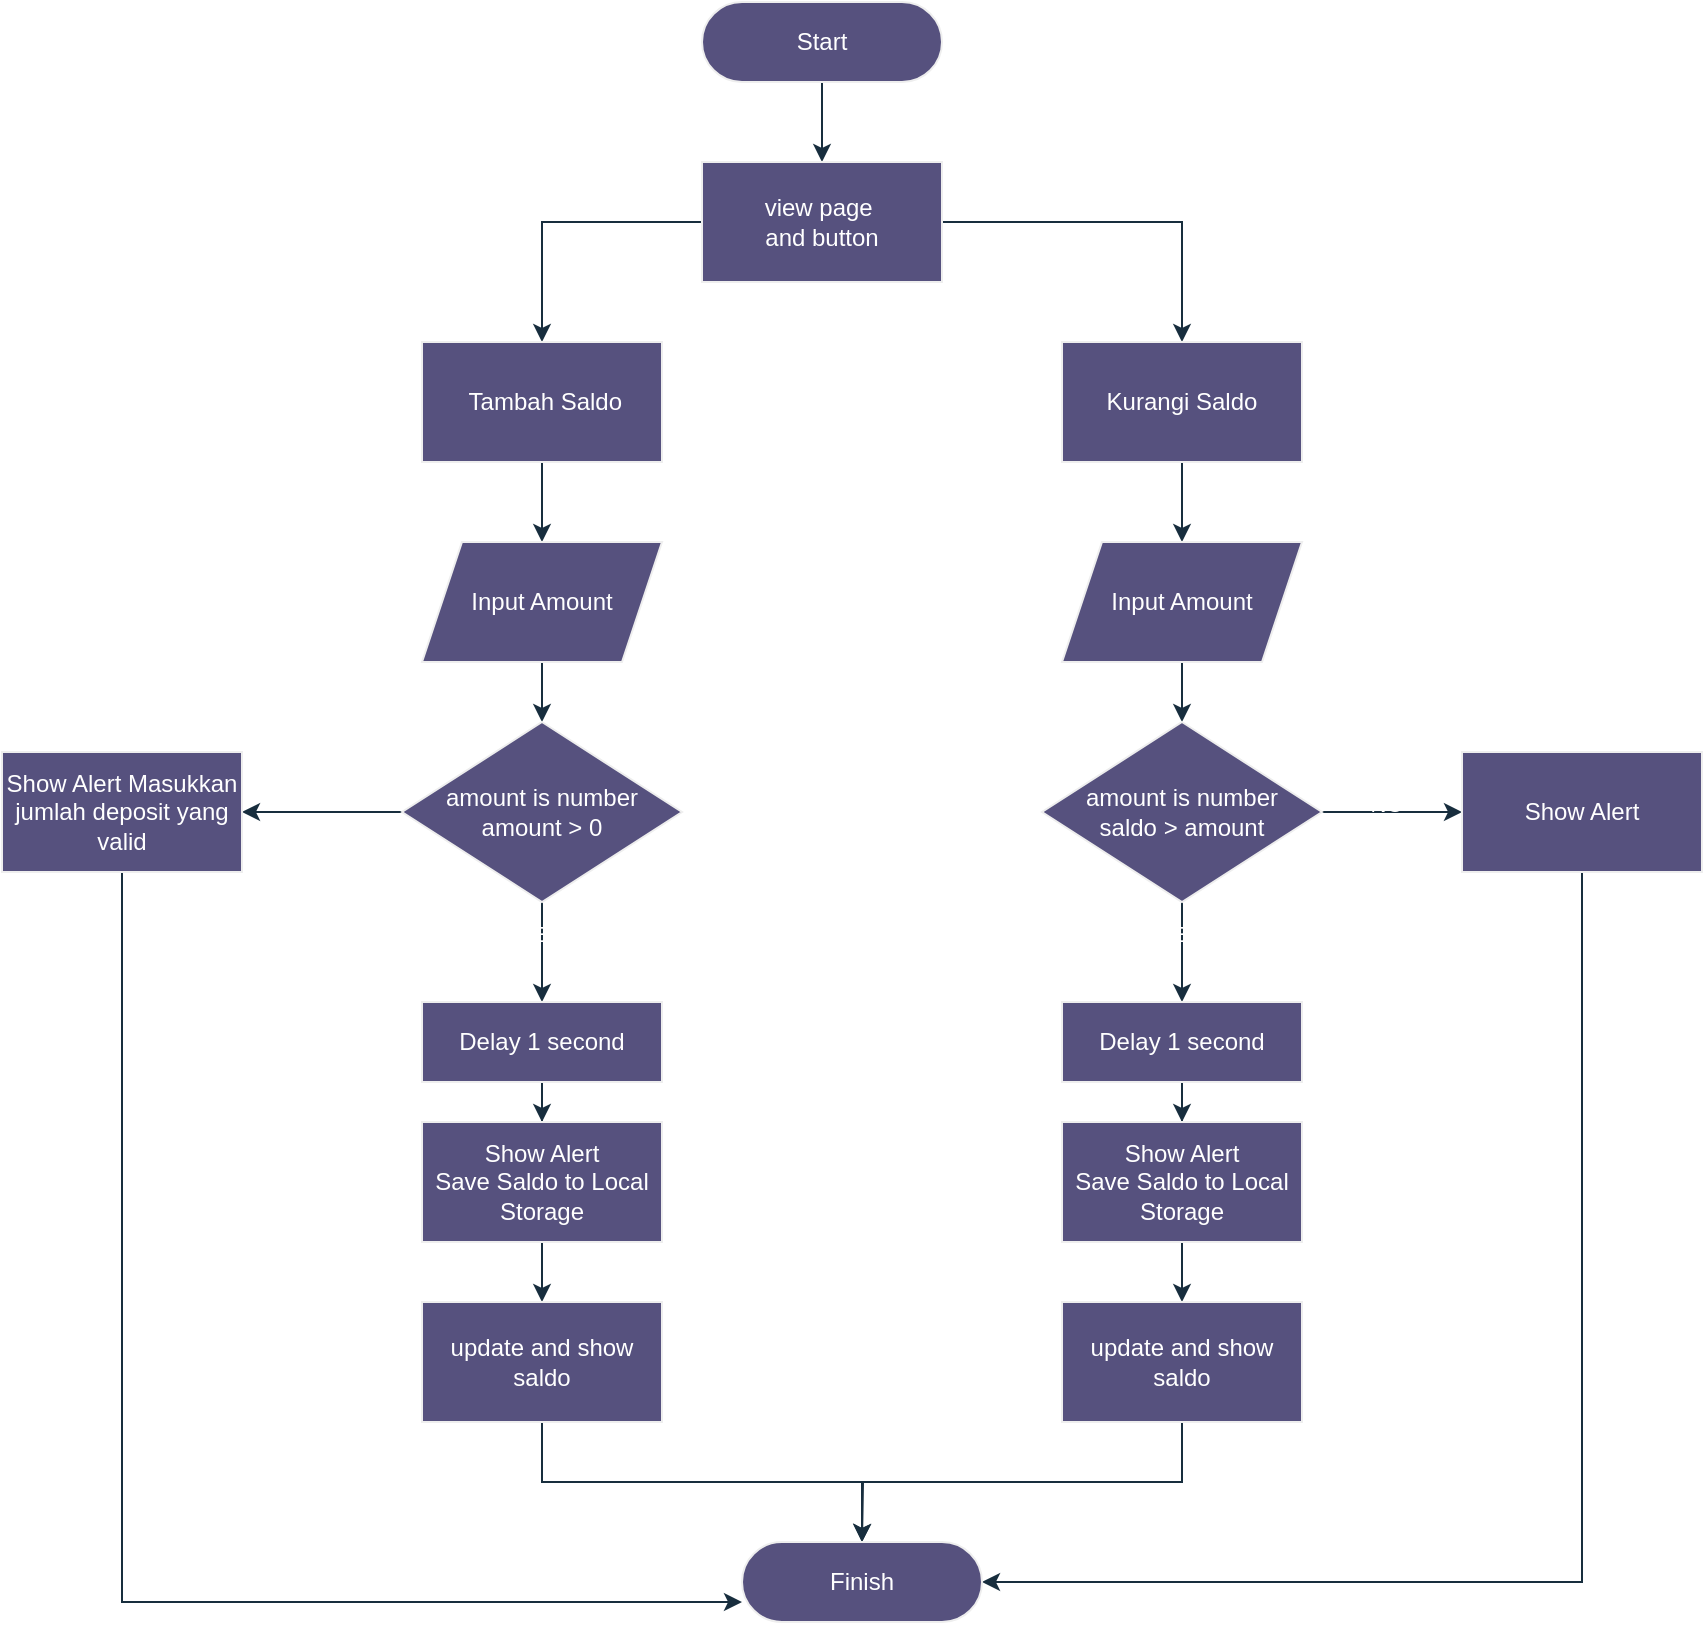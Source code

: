 <mxfile version="22.0.3" type="github">
  <diagram id="C5RBs43oDa-KdzZeNtuy" name="Page-1">
    <mxGraphModel dx="1600" dy="873" grid="1" gridSize="10" guides="1" tooltips="1" connect="1" arrows="1" fold="1" page="1" pageScale="1" pageWidth="827" pageHeight="1169" background="none" math="0" shadow="0">
      <root>
        <mxCell id="WIyWlLk6GJQsqaUBKTNV-0" />
        <mxCell id="WIyWlLk6GJQsqaUBKTNV-1" parent="WIyWlLk6GJQsqaUBKTNV-0" />
        <mxCell id="s5LCpLd4Qd4MShCL3k_P-15" style="edgeStyle=orthogonalEdgeStyle;rounded=0;orthogonalLoop=1;jettySize=auto;html=1;exitX=0.5;exitY=1;exitDx=0;exitDy=0;labelBackgroundColor=none;strokeColor=#182E3E;fontColor=default;" parent="WIyWlLk6GJQsqaUBKTNV-1" source="WIyWlLk6GJQsqaUBKTNV-3" target="s5LCpLd4Qd4MShCL3k_P-10" edge="1">
          <mxGeometry relative="1" as="geometry" />
        </mxCell>
        <mxCell id="WIyWlLk6GJQsqaUBKTNV-3" value="Start" style="rounded=1;whiteSpace=wrap;html=1;fontSize=12;glass=0;strokeWidth=1;shadow=0;arcSize=50;labelBackgroundColor=none;fillColor=#56517E;strokeColor=#EEEEEE;fontColor=#FFFFFF;" parent="WIyWlLk6GJQsqaUBKTNV-1" vertex="1">
          <mxGeometry x="440" y="60" width="120" height="40" as="geometry" />
        </mxCell>
        <mxCell id="s5LCpLd4Qd4MShCL3k_P-13" value="" style="edgeStyle=orthogonalEdgeStyle;rounded=0;orthogonalLoop=1;jettySize=auto;html=1;labelBackgroundColor=none;strokeColor=#182E3E;fontColor=default;" parent="WIyWlLk6GJQsqaUBKTNV-1" source="s5LCpLd4Qd4MShCL3k_P-10" target="s5LCpLd4Qd4MShCL3k_P-12" edge="1">
          <mxGeometry relative="1" as="geometry" />
        </mxCell>
        <mxCell id="s5LCpLd4Qd4MShCL3k_P-17" value="" style="edgeStyle=orthogonalEdgeStyle;rounded=0;orthogonalLoop=1;jettySize=auto;html=1;entryX=0.5;entryY=0;entryDx=0;entryDy=0;labelBackgroundColor=none;strokeColor=#182E3E;fontColor=default;" parent="WIyWlLk6GJQsqaUBKTNV-1" source="s5LCpLd4Qd4MShCL3k_P-10" target="s5LCpLd4Qd4MShCL3k_P-35" edge="1">
          <mxGeometry relative="1" as="geometry">
            <mxPoint x="680" y="230" as="targetPoint" />
          </mxGeometry>
        </mxCell>
        <mxCell id="s5LCpLd4Qd4MShCL3k_P-10" value="&lt;div&gt;view page&amp;nbsp;&lt;/div&gt;&lt;div&gt;and button&lt;/div&gt;" style="rounded=0;whiteSpace=wrap;html=1;labelBackgroundColor=none;fillColor=#56517E;strokeColor=#EEEEEE;fontColor=#FFFFFF;" parent="WIyWlLk6GJQsqaUBKTNV-1" vertex="1">
          <mxGeometry x="440" y="140" width="120" height="60" as="geometry" />
        </mxCell>
        <mxCell id="s5LCpLd4Qd4MShCL3k_P-19" value="" style="edgeStyle=orthogonalEdgeStyle;rounded=0;orthogonalLoop=1;jettySize=auto;html=1;labelBackgroundColor=none;strokeColor=#182E3E;fontColor=default;" parent="WIyWlLk6GJQsqaUBKTNV-1" source="s5LCpLd4Qd4MShCL3k_P-12" target="s5LCpLd4Qd4MShCL3k_P-18" edge="1">
          <mxGeometry relative="1" as="geometry" />
        </mxCell>
        <mxCell id="s5LCpLd4Qd4MShCL3k_P-12" value="&lt;div&gt;&amp;nbsp;Tambah Saldo&lt;/div&gt;" style="rounded=0;whiteSpace=wrap;html=1;labelBackgroundColor=none;fillColor=#56517E;strokeColor=#EEEEEE;fontColor=#FFFFFF;" parent="WIyWlLk6GJQsqaUBKTNV-1" vertex="1">
          <mxGeometry x="300" y="230" width="120" height="60" as="geometry" />
        </mxCell>
        <mxCell id="s5LCpLd4Qd4MShCL3k_P-21" value="" style="edgeStyle=orthogonalEdgeStyle;rounded=0;orthogonalLoop=1;jettySize=auto;html=1;labelBackgroundColor=none;strokeColor=#182E3E;fontColor=default;" parent="WIyWlLk6GJQsqaUBKTNV-1" source="s5LCpLd4Qd4MShCL3k_P-18" target="s5LCpLd4Qd4MShCL3k_P-20" edge="1">
          <mxGeometry relative="1" as="geometry" />
        </mxCell>
        <mxCell id="s5LCpLd4Qd4MShCL3k_P-18" value="Input Amount" style="shape=parallelogram;perimeter=parallelogramPerimeter;whiteSpace=wrap;html=1;fixedSize=1;rounded=0;labelBackgroundColor=none;fillColor=#56517E;strokeColor=#EEEEEE;fontColor=#FFFFFF;" parent="WIyWlLk6GJQsqaUBKTNV-1" vertex="1">
          <mxGeometry x="300" y="330" width="120" height="60" as="geometry" />
        </mxCell>
        <mxCell id="s5LCpLd4Qd4MShCL3k_P-23" value="" style="edgeStyle=orthogonalEdgeStyle;rounded=0;orthogonalLoop=1;jettySize=auto;html=1;labelBackgroundColor=none;strokeColor=#182E3E;fontColor=default;" parent="WIyWlLk6GJQsqaUBKTNV-1" source="s5LCpLd4Qd4MShCL3k_P-20" target="s5LCpLd4Qd4MShCL3k_P-22" edge="1">
          <mxGeometry relative="1" as="geometry" />
        </mxCell>
        <mxCell id="s5LCpLd4Qd4MShCL3k_P-24" value="YES" style="edgeLabel;html=1;align=center;verticalAlign=middle;resizable=0;points=[];labelBackgroundColor=none;fontColor=#FFFFFF;" parent="s5LCpLd4Qd4MShCL3k_P-23" vertex="1" connectable="0">
          <mxGeometry x="-0.375" relative="1" as="geometry">
            <mxPoint as="offset" />
          </mxGeometry>
        </mxCell>
        <mxCell id="s5LCpLd4Qd4MShCL3k_P-26" value="" style="edgeStyle=orthogonalEdgeStyle;rounded=0;orthogonalLoop=1;jettySize=auto;html=1;labelBackgroundColor=none;strokeColor=#182E3E;fontColor=default;" parent="WIyWlLk6GJQsqaUBKTNV-1" source="s5LCpLd4Qd4MShCL3k_P-20" target="s5LCpLd4Qd4MShCL3k_P-25" edge="1">
          <mxGeometry relative="1" as="geometry" />
        </mxCell>
        <mxCell id="s5LCpLd4Qd4MShCL3k_P-27" value="No" style="edgeLabel;html=1;align=center;verticalAlign=middle;resizable=0;points=[];labelBackgroundColor=none;fontColor=#FFFFFF;" parent="s5LCpLd4Qd4MShCL3k_P-26" vertex="1" connectable="0">
          <mxGeometry x="-0.071" y="5" relative="1" as="geometry">
            <mxPoint as="offset" />
          </mxGeometry>
        </mxCell>
        <mxCell id="s5LCpLd4Qd4MShCL3k_P-28" value="NO" style="edgeLabel;html=1;align=center;verticalAlign=middle;resizable=0;points=[];labelBackgroundColor=none;fontColor=#FFFFFF;" parent="s5LCpLd4Qd4MShCL3k_P-26" vertex="1" connectable="0">
          <mxGeometry x="-0.099" y="4" relative="1" as="geometry">
            <mxPoint as="offset" />
          </mxGeometry>
        </mxCell>
        <mxCell id="s5LCpLd4Qd4MShCL3k_P-20" value="&lt;div&gt;amount is number&lt;/div&gt;&lt;div&gt;amount &amp;gt; 0&lt;/div&gt;" style="rhombus;whiteSpace=wrap;html=1;rounded=0;labelBackgroundColor=none;fillColor=#56517E;strokeColor=#EEEEEE;fontColor=#FFFFFF;" parent="WIyWlLk6GJQsqaUBKTNV-1" vertex="1">
          <mxGeometry x="290" y="420" width="140" height="90" as="geometry" />
        </mxCell>
        <mxCell id="s5LCpLd4Qd4MShCL3k_P-31" value="" style="edgeStyle=orthogonalEdgeStyle;rounded=0;orthogonalLoop=1;jettySize=auto;html=1;labelBackgroundColor=none;strokeColor=#182E3E;fontColor=default;" parent="WIyWlLk6GJQsqaUBKTNV-1" source="s5LCpLd4Qd4MShCL3k_P-22" target="s5LCpLd4Qd4MShCL3k_P-30" edge="1">
          <mxGeometry relative="1" as="geometry" />
        </mxCell>
        <mxCell id="s5LCpLd4Qd4MShCL3k_P-22" value="Delay 1 second" style="whiteSpace=wrap;html=1;rounded=0;labelBackgroundColor=none;fillColor=#56517E;strokeColor=#EEEEEE;fontColor=#FFFFFF;" parent="WIyWlLk6GJQsqaUBKTNV-1" vertex="1">
          <mxGeometry x="300" y="560" width="120" height="40" as="geometry" />
        </mxCell>
        <mxCell id="GMcy1evd45Uw76yjEi0t-0" style="edgeStyle=orthogonalEdgeStyle;rounded=0;orthogonalLoop=1;jettySize=auto;html=1;entryX=0;entryY=0.75;entryDx=0;entryDy=0;labelBackgroundColor=none;strokeColor=#182E3E;fontColor=default;" edge="1" parent="WIyWlLk6GJQsqaUBKTNV-1" source="s5LCpLd4Qd4MShCL3k_P-25" target="s5LCpLd4Qd4MShCL3k_P-53">
          <mxGeometry relative="1" as="geometry">
            <Array as="points">
              <mxPoint x="150" y="860" />
            </Array>
          </mxGeometry>
        </mxCell>
        <mxCell id="s5LCpLd4Qd4MShCL3k_P-25" value="Show Alert Masukkan jumlah deposit yang valid" style="whiteSpace=wrap;html=1;rounded=0;labelBackgroundColor=none;fillColor=#56517E;strokeColor=#EEEEEE;fontColor=#FFFFFF;" parent="WIyWlLk6GJQsqaUBKTNV-1" vertex="1">
          <mxGeometry x="90" y="435" width="120" height="60" as="geometry" />
        </mxCell>
        <mxCell id="s5LCpLd4Qd4MShCL3k_P-33" value="" style="edgeStyle=orthogonalEdgeStyle;rounded=0;orthogonalLoop=1;jettySize=auto;html=1;labelBackgroundColor=none;strokeColor=#182E3E;fontColor=default;" parent="WIyWlLk6GJQsqaUBKTNV-1" source="s5LCpLd4Qd4MShCL3k_P-30" target="s5LCpLd4Qd4MShCL3k_P-32" edge="1">
          <mxGeometry relative="1" as="geometry" />
        </mxCell>
        <mxCell id="s5LCpLd4Qd4MShCL3k_P-30" value="&lt;div&gt;Show Alert&lt;/div&gt;&lt;div&gt;Save Saldo to Local Storage&lt;br&gt;&lt;/div&gt;" style="whiteSpace=wrap;html=1;rounded=0;labelBackgroundColor=none;fillColor=#56517E;strokeColor=#EEEEEE;fontColor=#FFFFFF;" parent="WIyWlLk6GJQsqaUBKTNV-1" vertex="1">
          <mxGeometry x="300" y="620" width="120" height="60" as="geometry" />
        </mxCell>
        <mxCell id="s5LCpLd4Qd4MShCL3k_P-54" style="edgeStyle=orthogonalEdgeStyle;rounded=0;orthogonalLoop=1;jettySize=auto;html=1;entryX=0.5;entryY=0;entryDx=0;entryDy=0;labelBackgroundColor=none;strokeColor=#182E3E;fontColor=default;" parent="WIyWlLk6GJQsqaUBKTNV-1" source="s5LCpLd4Qd4MShCL3k_P-32" target="s5LCpLd4Qd4MShCL3k_P-53" edge="1">
          <mxGeometry relative="1" as="geometry">
            <Array as="points">
              <mxPoint x="360" y="800" />
              <mxPoint x="520" y="800" />
            </Array>
          </mxGeometry>
        </mxCell>
        <mxCell id="s5LCpLd4Qd4MShCL3k_P-32" value="update and show saldo" style="whiteSpace=wrap;html=1;rounded=0;labelBackgroundColor=none;fillColor=#56517E;strokeColor=#EEEEEE;fontColor=#FFFFFF;" parent="WIyWlLk6GJQsqaUBKTNV-1" vertex="1">
          <mxGeometry x="300" y="710" width="120" height="60" as="geometry" />
        </mxCell>
        <mxCell id="s5LCpLd4Qd4MShCL3k_P-34" value="" style="edgeStyle=orthogonalEdgeStyle;rounded=0;orthogonalLoop=1;jettySize=auto;html=1;labelBackgroundColor=none;strokeColor=#182E3E;fontColor=default;" parent="WIyWlLk6GJQsqaUBKTNV-1" source="s5LCpLd4Qd4MShCL3k_P-35" target="s5LCpLd4Qd4MShCL3k_P-37" edge="1">
          <mxGeometry relative="1" as="geometry" />
        </mxCell>
        <mxCell id="s5LCpLd4Qd4MShCL3k_P-35" value="&lt;div&gt;Kurangi Saldo&lt;br&gt;&lt;/div&gt;" style="rounded=0;whiteSpace=wrap;html=1;labelBackgroundColor=none;fillColor=#56517E;strokeColor=#EEEEEE;fontColor=#FFFFFF;" parent="WIyWlLk6GJQsqaUBKTNV-1" vertex="1">
          <mxGeometry x="620" y="230" width="120" height="60" as="geometry" />
        </mxCell>
        <mxCell id="s5LCpLd4Qd4MShCL3k_P-36" value="" style="edgeStyle=orthogonalEdgeStyle;rounded=0;orthogonalLoop=1;jettySize=auto;html=1;labelBackgroundColor=none;strokeColor=#182E3E;fontColor=default;" parent="WIyWlLk6GJQsqaUBKTNV-1" source="s5LCpLd4Qd4MShCL3k_P-37" target="s5LCpLd4Qd4MShCL3k_P-43" edge="1">
          <mxGeometry relative="1" as="geometry" />
        </mxCell>
        <mxCell id="s5LCpLd4Qd4MShCL3k_P-37" value="Input Amount" style="shape=parallelogram;perimeter=parallelogramPerimeter;whiteSpace=wrap;html=1;fixedSize=1;rounded=0;labelBackgroundColor=none;fillColor=#56517E;strokeColor=#EEEEEE;fontColor=#FFFFFF;" parent="WIyWlLk6GJQsqaUBKTNV-1" vertex="1">
          <mxGeometry x="620" y="330" width="120" height="60" as="geometry" />
        </mxCell>
        <mxCell id="s5LCpLd4Qd4MShCL3k_P-38" value="" style="edgeStyle=orthogonalEdgeStyle;rounded=0;orthogonalLoop=1;jettySize=auto;html=1;labelBackgroundColor=none;strokeColor=#182E3E;fontColor=default;" parent="WIyWlLk6GJQsqaUBKTNV-1" source="s5LCpLd4Qd4MShCL3k_P-43" target="s5LCpLd4Qd4MShCL3k_P-45" edge="1">
          <mxGeometry relative="1" as="geometry" />
        </mxCell>
        <mxCell id="s5LCpLd4Qd4MShCL3k_P-39" value="YES" style="edgeLabel;html=1;align=center;verticalAlign=middle;resizable=0;points=[];labelBackgroundColor=none;fontColor=#FFFFFF;" parent="s5LCpLd4Qd4MShCL3k_P-38" vertex="1" connectable="0">
          <mxGeometry x="-0.375" relative="1" as="geometry">
            <mxPoint as="offset" />
          </mxGeometry>
        </mxCell>
        <mxCell id="s5LCpLd4Qd4MShCL3k_P-40" value="" style="edgeStyle=orthogonalEdgeStyle;rounded=0;orthogonalLoop=1;jettySize=auto;html=1;entryX=0;entryY=0.5;entryDx=0;entryDy=0;labelBackgroundColor=none;strokeColor=#182E3E;fontColor=default;" parent="WIyWlLk6GJQsqaUBKTNV-1" source="s5LCpLd4Qd4MShCL3k_P-43" target="s5LCpLd4Qd4MShCL3k_P-47" edge="1">
          <mxGeometry relative="1" as="geometry">
            <mxPoint x="823" y="465" as="targetPoint" />
          </mxGeometry>
        </mxCell>
        <mxCell id="s5LCpLd4Qd4MShCL3k_P-41" value="No" style="edgeLabel;html=1;align=center;verticalAlign=middle;resizable=0;points=[];labelBackgroundColor=none;fontColor=#FFFFFF;" parent="s5LCpLd4Qd4MShCL3k_P-40" vertex="1" connectable="0">
          <mxGeometry x="-0.071" y="5" relative="1" as="geometry">
            <mxPoint as="offset" />
          </mxGeometry>
        </mxCell>
        <mxCell id="s5LCpLd4Qd4MShCL3k_P-42" value="NO" style="edgeLabel;html=1;align=center;verticalAlign=middle;resizable=0;points=[];labelBackgroundColor=none;fontColor=#FFFFFF;" parent="s5LCpLd4Qd4MShCL3k_P-40" vertex="1" connectable="0">
          <mxGeometry x="-0.099" y="4" relative="1" as="geometry">
            <mxPoint as="offset" />
          </mxGeometry>
        </mxCell>
        <mxCell id="s5LCpLd4Qd4MShCL3k_P-43" value="&lt;div&gt;amount is number&lt;/div&gt;&lt;div&gt;saldo &amp;gt; amount&lt;br&gt;&lt;/div&gt;" style="rhombus;whiteSpace=wrap;html=1;rounded=0;labelBackgroundColor=none;fillColor=#56517E;strokeColor=#EEEEEE;fontColor=#FFFFFF;" parent="WIyWlLk6GJQsqaUBKTNV-1" vertex="1">
          <mxGeometry x="610" y="420" width="140" height="90" as="geometry" />
        </mxCell>
        <mxCell id="s5LCpLd4Qd4MShCL3k_P-44" value="" style="edgeStyle=orthogonalEdgeStyle;rounded=0;orthogonalLoop=1;jettySize=auto;html=1;labelBackgroundColor=none;strokeColor=#182E3E;fontColor=default;" parent="WIyWlLk6GJQsqaUBKTNV-1" source="s5LCpLd4Qd4MShCL3k_P-45" target="s5LCpLd4Qd4MShCL3k_P-49" edge="1">
          <mxGeometry relative="1" as="geometry" />
        </mxCell>
        <mxCell id="s5LCpLd4Qd4MShCL3k_P-45" value="Delay 1 second" style="whiteSpace=wrap;html=1;rounded=0;labelBackgroundColor=none;fillColor=#56517E;strokeColor=#EEEEEE;fontColor=#FFFFFF;" parent="WIyWlLk6GJQsqaUBKTNV-1" vertex="1">
          <mxGeometry x="620" y="560" width="120" height="40" as="geometry" />
        </mxCell>
        <mxCell id="GMcy1evd45Uw76yjEi0t-1" style="edgeStyle=orthogonalEdgeStyle;rounded=0;orthogonalLoop=1;jettySize=auto;html=1;entryX=1;entryY=0.5;entryDx=0;entryDy=0;labelBackgroundColor=none;strokeColor=#182E3E;fontColor=default;" edge="1" parent="WIyWlLk6GJQsqaUBKTNV-1" source="s5LCpLd4Qd4MShCL3k_P-47" target="s5LCpLd4Qd4MShCL3k_P-53">
          <mxGeometry relative="1" as="geometry">
            <Array as="points">
              <mxPoint x="880" y="850" />
            </Array>
          </mxGeometry>
        </mxCell>
        <mxCell id="s5LCpLd4Qd4MShCL3k_P-47" value="Show Alert " style="whiteSpace=wrap;html=1;rounded=0;labelBackgroundColor=none;fillColor=#56517E;strokeColor=#EEEEEE;fontColor=#FFFFFF;" parent="WIyWlLk6GJQsqaUBKTNV-1" vertex="1">
          <mxGeometry x="820" y="435" width="120" height="60" as="geometry" />
        </mxCell>
        <mxCell id="s5LCpLd4Qd4MShCL3k_P-48" value="" style="edgeStyle=orthogonalEdgeStyle;rounded=0;orthogonalLoop=1;jettySize=auto;html=1;labelBackgroundColor=none;strokeColor=#182E3E;fontColor=default;" parent="WIyWlLk6GJQsqaUBKTNV-1" source="s5LCpLd4Qd4MShCL3k_P-49" target="s5LCpLd4Qd4MShCL3k_P-50" edge="1">
          <mxGeometry relative="1" as="geometry" />
        </mxCell>
        <mxCell id="s5LCpLd4Qd4MShCL3k_P-49" value="&lt;div&gt;Show Alert&lt;/div&gt;&lt;div&gt;Save Saldo to Local Storage&lt;br&gt;&lt;/div&gt;" style="whiteSpace=wrap;html=1;rounded=0;labelBackgroundColor=none;fillColor=#56517E;strokeColor=#EEEEEE;fontColor=#FFFFFF;" parent="WIyWlLk6GJQsqaUBKTNV-1" vertex="1">
          <mxGeometry x="620" y="620" width="120" height="60" as="geometry" />
        </mxCell>
        <mxCell id="s5LCpLd4Qd4MShCL3k_P-55" style="edgeStyle=orthogonalEdgeStyle;rounded=0;orthogonalLoop=1;jettySize=auto;html=1;exitX=0.5;exitY=1;exitDx=0;exitDy=0;labelBackgroundColor=none;strokeColor=#182E3E;fontColor=default;" parent="WIyWlLk6GJQsqaUBKTNV-1" source="s5LCpLd4Qd4MShCL3k_P-50" edge="1">
          <mxGeometry relative="1" as="geometry">
            <mxPoint x="520" y="830" as="targetPoint" />
          </mxGeometry>
        </mxCell>
        <mxCell id="s5LCpLd4Qd4MShCL3k_P-50" value="update and show saldo" style="whiteSpace=wrap;html=1;rounded=0;labelBackgroundColor=none;fillColor=#56517E;strokeColor=#EEEEEE;fontColor=#FFFFFF;" parent="WIyWlLk6GJQsqaUBKTNV-1" vertex="1">
          <mxGeometry x="620" y="710" width="120" height="60" as="geometry" />
        </mxCell>
        <mxCell id="s5LCpLd4Qd4MShCL3k_P-53" value="Finish" style="rounded=1;whiteSpace=wrap;html=1;fontSize=12;glass=0;strokeWidth=1;shadow=0;arcSize=50;labelBackgroundColor=none;fillColor=#56517E;strokeColor=#EEEEEE;fontColor=#FFFFFF;" parent="WIyWlLk6GJQsqaUBKTNV-1" vertex="1">
          <mxGeometry x="460" y="830" width="120" height="40" as="geometry" />
        </mxCell>
      </root>
    </mxGraphModel>
  </diagram>
</mxfile>
